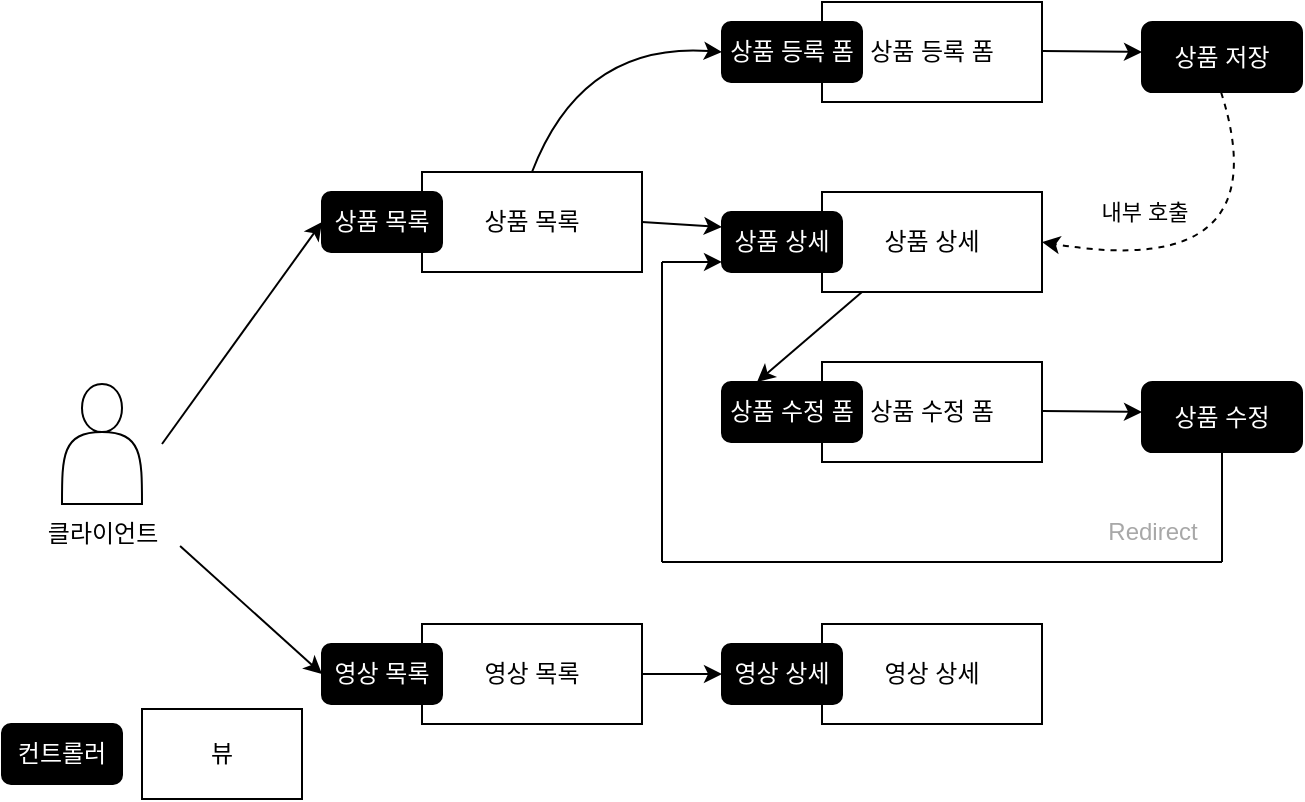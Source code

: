 <mxfile version="21.2.8" type="device">
  <diagram name="페이지-1" id="xrRFBCfU1CyiS_3OgIig">
    <mxGraphModel dx="954" dy="674" grid="1" gridSize="10" guides="1" tooltips="1" connect="1" arrows="1" fold="1" page="1" pageScale="1" pageWidth="827" pageHeight="1169" math="0" shadow="0">
      <root>
        <mxCell id="0" />
        <mxCell id="1" parent="0" />
        <mxCell id="B5-nmQ8yVb-cAeDa73AD-4" value="상품 목록" style="rounded=0;whiteSpace=wrap;html=1;" parent="1" vertex="1">
          <mxGeometry x="250" y="174" width="110" height="50" as="geometry" />
        </mxCell>
        <mxCell id="B5-nmQ8yVb-cAeDa73AD-1" value="" style="shape=actor;whiteSpace=wrap;html=1;" parent="1" vertex="1">
          <mxGeometry x="70" y="280" width="40" height="60" as="geometry" />
        </mxCell>
        <mxCell id="B5-nmQ8yVb-cAeDa73AD-2" value="" style="endArrow=classic;html=1;rounded=0;entryX=0;entryY=0.5;entryDx=0;entryDy=0;" parent="1" edge="1" target="B5-nmQ8yVb-cAeDa73AD-3">
          <mxGeometry width="50" height="50" relative="1" as="geometry">
            <mxPoint x="120" y="310" as="sourcePoint" />
            <mxPoint x="190" y="310.05" as="targetPoint" />
          </mxGeometry>
        </mxCell>
        <mxCell id="B5-nmQ8yVb-cAeDa73AD-3" value="&lt;font color=&quot;#ffffff&quot;&gt;상품 목록&lt;/font&gt;" style="rounded=1;whiteSpace=wrap;html=1;fillColor=#000000;" parent="1" vertex="1">
          <mxGeometry x="200" y="184" width="60" height="30" as="geometry" />
        </mxCell>
        <mxCell id="B5-nmQ8yVb-cAeDa73AD-8" value="상품 등록 폼" style="rounded=0;whiteSpace=wrap;html=1;" parent="1" vertex="1">
          <mxGeometry x="450" y="89" width="110" height="50" as="geometry" />
        </mxCell>
        <mxCell id="B5-nmQ8yVb-cAeDa73AD-9" value="&lt;font color=&quot;#ffffff&quot;&gt;상품 등록 폼&lt;/font&gt;" style="rounded=1;whiteSpace=wrap;html=1;fillColor=#000000;" parent="1" vertex="1">
          <mxGeometry x="400" y="99" width="70" height="30" as="geometry" />
        </mxCell>
        <mxCell id="B5-nmQ8yVb-cAeDa73AD-10" value="상품 상세" style="rounded=0;whiteSpace=wrap;html=1;" parent="1" vertex="1">
          <mxGeometry x="450" y="184" width="110" height="50" as="geometry" />
        </mxCell>
        <mxCell id="B5-nmQ8yVb-cAeDa73AD-11" value="&lt;font color=&quot;#ffffff&quot;&gt;상품 상세&lt;/font&gt;" style="rounded=1;whiteSpace=wrap;html=1;fillColor=#000000;" parent="1" vertex="1">
          <mxGeometry x="400" y="194" width="60" height="30" as="geometry" />
        </mxCell>
        <mxCell id="B5-nmQ8yVb-cAeDa73AD-12" value="상품 수정 폼" style="rounded=0;whiteSpace=wrap;html=1;" parent="1" vertex="1">
          <mxGeometry x="450" y="269" width="110" height="50" as="geometry" />
        </mxCell>
        <mxCell id="B5-nmQ8yVb-cAeDa73AD-13" value="&lt;font color=&quot;#ffffff&quot;&gt;상품 수정 폼&lt;/font&gt;" style="rounded=1;whiteSpace=wrap;html=1;fillColor=#000000;" parent="1" vertex="1">
          <mxGeometry x="400" y="279" width="70" height="30" as="geometry" />
        </mxCell>
        <mxCell id="B5-nmQ8yVb-cAeDa73AD-14" value="" style="endArrow=classic;html=1;entryX=0;entryY=0.5;entryDx=0;entryDy=0;exitX=0.5;exitY=0;exitDx=0;exitDy=0;curved=1;" parent="1" source="B5-nmQ8yVb-cAeDa73AD-4" target="B5-nmQ8yVb-cAeDa73AD-9" edge="1">
          <mxGeometry width="50" height="50" relative="1" as="geometry">
            <mxPoint x="310" y="169" as="sourcePoint" />
            <mxPoint x="350" y="129" as="targetPoint" />
            <Array as="points">
              <mxPoint x="330" y="109" />
            </Array>
          </mxGeometry>
        </mxCell>
        <mxCell id="B5-nmQ8yVb-cAeDa73AD-15" value="" style="endArrow=classic;html=1;rounded=0;entryX=0;entryY=0.25;entryDx=0;entryDy=0;" parent="1" target="B5-nmQ8yVb-cAeDa73AD-11" edge="1">
          <mxGeometry width="50" height="50" relative="1" as="geometry">
            <mxPoint x="360" y="199" as="sourcePoint" />
            <mxPoint x="410" y="149" as="targetPoint" />
          </mxGeometry>
        </mxCell>
        <mxCell id="B5-nmQ8yVb-cAeDa73AD-16" value="" style="endArrow=classic;html=1;rounded=0;" parent="1" edge="1">
          <mxGeometry width="50" height="50" relative="1" as="geometry">
            <mxPoint x="560" y="113.5" as="sourcePoint" />
            <mxPoint x="610" y="114" as="targetPoint" />
          </mxGeometry>
        </mxCell>
        <mxCell id="B5-nmQ8yVb-cAeDa73AD-17" value="&lt;font color=&quot;#ffffff&quot;&gt;상품 저장&lt;/font&gt;" style="rounded=1;whiteSpace=wrap;html=1;fillColor=#000000;" parent="1" vertex="1">
          <mxGeometry x="610" y="99" width="80" height="35" as="geometry" />
        </mxCell>
        <mxCell id="B5-nmQ8yVb-cAeDa73AD-18" value="" style="endArrow=classic;html=1;entryX=1;entryY=0.5;entryDx=0;entryDy=0;curved=1;dashed=1;" parent="1" target="B5-nmQ8yVb-cAeDa73AD-10" edge="1">
          <mxGeometry relative="1" as="geometry">
            <mxPoint x="649.5" y="134" as="sourcePoint" />
            <mxPoint x="649.5" y="234" as="targetPoint" />
            <Array as="points">
              <mxPoint x="680" y="229" />
            </Array>
          </mxGeometry>
        </mxCell>
        <mxCell id="B5-nmQ8yVb-cAeDa73AD-19" value="내부 호출" style="edgeLabel;resizable=0;html=1;align=center;verticalAlign=middle;container=1;" parent="B5-nmQ8yVb-cAeDa73AD-18" connectable="0" vertex="1">
          <mxGeometry relative="1" as="geometry">
            <mxPoint x="-59" y="-33" as="offset" />
          </mxGeometry>
        </mxCell>
        <mxCell id="B5-nmQ8yVb-cAeDa73AD-20" value="" style="endArrow=classic;html=1;rounded=0;entryX=0.25;entryY=0;entryDx=0;entryDy=0;" parent="1" target="B5-nmQ8yVb-cAeDa73AD-13" edge="1">
          <mxGeometry width="50" height="50" relative="1" as="geometry">
            <mxPoint x="470" y="234" as="sourcePoint" />
            <mxPoint x="430" y="274" as="targetPoint" />
          </mxGeometry>
        </mxCell>
        <mxCell id="B5-nmQ8yVb-cAeDa73AD-23" value="" style="endArrow=classic;html=1;rounded=0;" parent="1" edge="1">
          <mxGeometry width="50" height="50" relative="1" as="geometry">
            <mxPoint x="560" y="293.5" as="sourcePoint" />
            <mxPoint x="610" y="294" as="targetPoint" />
          </mxGeometry>
        </mxCell>
        <mxCell id="B5-nmQ8yVb-cAeDa73AD-24" value="&lt;font color=&quot;#ffffff&quot;&gt;상품 수정&lt;/font&gt;" style="rounded=1;whiteSpace=wrap;html=1;fillColor=#000000;" parent="1" vertex="1">
          <mxGeometry x="610" y="279" width="80" height="35" as="geometry" />
        </mxCell>
        <mxCell id="B5-nmQ8yVb-cAeDa73AD-25" value="" style="endArrow=none;html=1;rounded=0;" parent="1" edge="1">
          <mxGeometry width="50" height="50" relative="1" as="geometry">
            <mxPoint x="650" y="369" as="sourcePoint" />
            <mxPoint x="650" y="314" as="targetPoint" />
          </mxGeometry>
        </mxCell>
        <mxCell id="B5-nmQ8yVb-cAeDa73AD-26" value="" style="endArrow=none;html=1;rounded=0;" parent="1" edge="1">
          <mxGeometry width="50" height="50" relative="1" as="geometry">
            <mxPoint x="370" y="369" as="sourcePoint" />
            <mxPoint x="650" y="369" as="targetPoint" />
          </mxGeometry>
        </mxCell>
        <mxCell id="B5-nmQ8yVb-cAeDa73AD-28" value="" style="endArrow=none;html=1;rounded=0;" parent="1" edge="1">
          <mxGeometry width="50" height="50" relative="1" as="geometry">
            <mxPoint x="370" y="369" as="sourcePoint" />
            <mxPoint x="370" y="219" as="targetPoint" />
          </mxGeometry>
        </mxCell>
        <mxCell id="B5-nmQ8yVb-cAeDa73AD-29" value="" style="endArrow=classic;html=1;rounded=0;entryX=0;entryY=0.833;entryDx=0;entryDy=0;entryPerimeter=0;" parent="1" target="B5-nmQ8yVb-cAeDa73AD-11" edge="1">
          <mxGeometry width="50" height="50" relative="1" as="geometry">
            <mxPoint x="370" y="219" as="sourcePoint" />
            <mxPoint x="390" y="219" as="targetPoint" />
          </mxGeometry>
        </mxCell>
        <mxCell id="B5-nmQ8yVb-cAeDa73AD-30" value="&lt;font color=&quot;#a8a8a8&quot;&gt;Redirect&lt;/font&gt;" style="text;html=1;align=center;verticalAlign=middle;resizable=0;points=[];autosize=1;strokeColor=none;fillColor=none;" parent="1" vertex="1">
          <mxGeometry x="580" y="339" width="70" height="30" as="geometry" />
        </mxCell>
        <mxCell id="B5-nmQ8yVb-cAeDa73AD-31" value="클라이언트" style="text;html=1;align=center;verticalAlign=middle;resizable=0;points=[];autosize=1;strokeColor=none;fillColor=none;" parent="1" vertex="1">
          <mxGeometry x="50" y="340" width="80" height="30" as="geometry" />
        </mxCell>
        <mxCell id="B5-nmQ8yVb-cAeDa73AD-32" value="&lt;font color=&quot;#ffffff&quot;&gt;컨트롤러&lt;/font&gt;" style="rounded=1;whiteSpace=wrap;html=1;fillColor=#000000;" parent="1" vertex="1">
          <mxGeometry x="40" y="450" width="60" height="30" as="geometry" />
        </mxCell>
        <mxCell id="B5-nmQ8yVb-cAeDa73AD-33" value="뷰" style="rounded=0;whiteSpace=wrap;html=1;" parent="1" vertex="1">
          <mxGeometry x="110" y="442.5" width="80" height="45" as="geometry" />
        </mxCell>
        <mxCell id="4AFti8EpyJshZGSnEAy4-1" value="영상 목록" style="rounded=0;whiteSpace=wrap;html=1;" vertex="1" parent="1">
          <mxGeometry x="250" y="400" width="110" height="50" as="geometry" />
        </mxCell>
        <mxCell id="4AFti8EpyJshZGSnEAy4-2" value="" style="endArrow=classic;html=1;rounded=0;exitX=0.988;exitY=0.7;exitDx=0;exitDy=0;exitPerimeter=0;" edge="1" parent="1" source="B5-nmQ8yVb-cAeDa73AD-31">
          <mxGeometry width="50" height="50" relative="1" as="geometry">
            <mxPoint x="130" y="425" as="sourcePoint" />
            <mxPoint x="200" y="425.05" as="targetPoint" />
          </mxGeometry>
        </mxCell>
        <mxCell id="4AFti8EpyJshZGSnEAy4-3" value="&lt;font color=&quot;#ffffff&quot;&gt;영상 목록&lt;/font&gt;" style="rounded=1;whiteSpace=wrap;html=1;fillColor=#000000;" vertex="1" parent="1">
          <mxGeometry x="200" y="410" width="60" height="30" as="geometry" />
        </mxCell>
        <mxCell id="4AFti8EpyJshZGSnEAy4-4" value="영상&amp;nbsp;상세" style="rounded=0;whiteSpace=wrap;html=1;" vertex="1" parent="1">
          <mxGeometry x="450" y="400" width="110" height="50" as="geometry" />
        </mxCell>
        <mxCell id="4AFti8EpyJshZGSnEAy4-5" value="&lt;font color=&quot;#ffffff&quot;&gt;영상 상세&lt;/font&gt;" style="rounded=1;whiteSpace=wrap;html=1;fillColor=#000000;" vertex="1" parent="1">
          <mxGeometry x="400" y="410" width="60" height="30" as="geometry" />
        </mxCell>
        <mxCell id="4AFti8EpyJshZGSnEAy4-6" value="" style="endArrow=classic;html=1;rounded=0;entryX=0;entryY=0.5;entryDx=0;entryDy=0;exitX=1;exitY=0.5;exitDx=0;exitDy=0;" edge="1" parent="1" source="4AFti8EpyJshZGSnEAy4-1" target="4AFti8EpyJshZGSnEAy4-5">
          <mxGeometry width="50" height="50" relative="1" as="geometry">
            <mxPoint x="360" y="425" as="sourcePoint" />
            <mxPoint x="410" y="375" as="targetPoint" />
          </mxGeometry>
        </mxCell>
      </root>
    </mxGraphModel>
  </diagram>
</mxfile>
